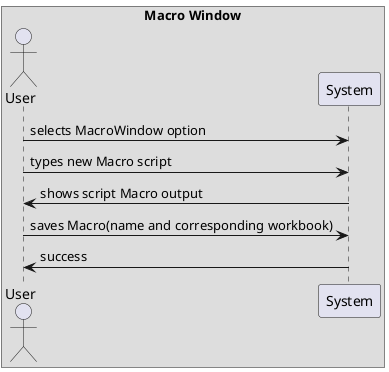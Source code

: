 @startuml multipleMacro_SSD.png

    skinparam handwritten false
    skinparam monochrome false
    skinparam packageStyle rect
    skinparam defaultFontName FG Virgil
    skinparam shadowing false



  box "Macro Window"
    actor "User"
    participant "System"
  end box

User -> System : selects MacroWindow option
User -> System : types new Macro script
System -> User : shows script Macro output
User -> System : saves Macro(name and corresponding workbook)
System -> User : success
